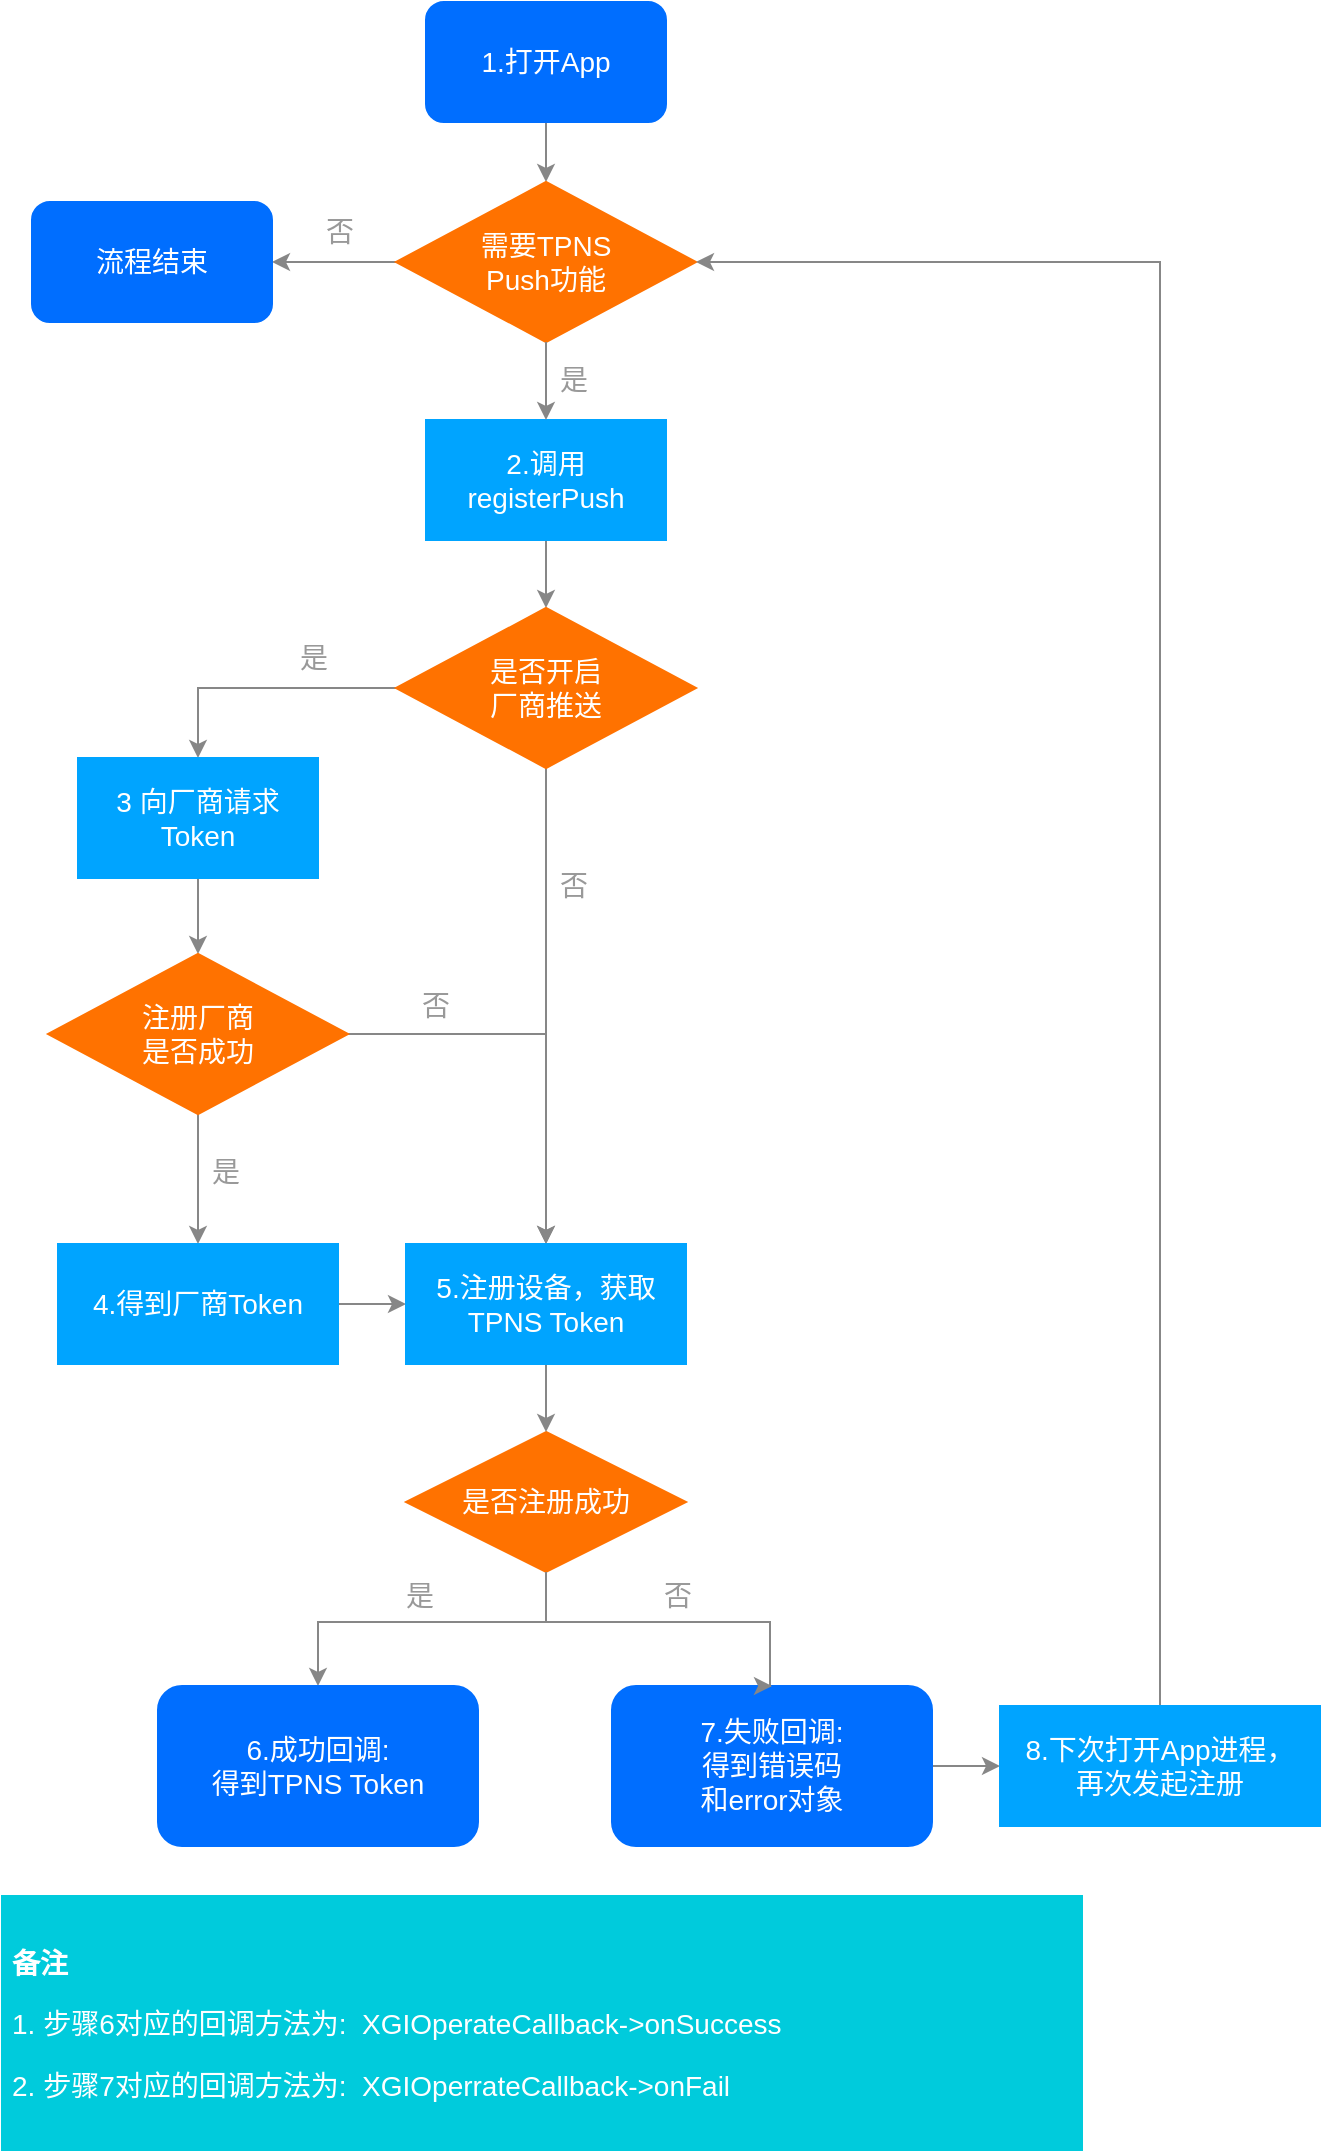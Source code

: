 <mxfile version="13.10.5" type="github">
  <diagram id="-N9uZjTop2ZxeEDGDAec" name="Page-1">
    <mxGraphModel dx="1426" dy="1816" grid="0" gridSize="10" guides="1" tooltips="1" connect="1" arrows="1" fold="1" page="1" pageScale="1" pageWidth="850" pageHeight="1100" math="0" shadow="0">
      <root>
        <mxCell id="0" />
        <mxCell id="1" parent="0" />
        <mxCell id="223" value="" style="endArrow=classic;html=1;exitX=0.5;exitY=1;exitDx=0;exitDy=0;entryX=0.5;entryY=0;entryDx=0;entryDy=0;fontSize=14;strokeColor=#878787;" parent="1" source="224" edge="1" target="229">
          <mxGeometry width="50" height="50" relative="1" as="geometry">
            <mxPoint x="417" y="94" as="sourcePoint" />
            <mxPoint x="417" y="114" as="targetPoint" />
          </mxGeometry>
        </mxCell>
        <mxCell id="224" value="&lt;font face=&quot;helvetica&quot; style=&quot;font-size: 14px;&quot;&gt;1.打开App&lt;/font&gt;" style="rounded=1;whiteSpace=wrap;html=1;fillColor=#006EFF;strokeColor=#006EFF;fontSize=14;fontColor=#FFFFFF;" parent="1" vertex="1">
          <mxGeometry x="357" y="-6" width="120" height="60" as="geometry" />
        </mxCell>
        <mxCell id="eIAg3NtYQfZgP2ZfOpcJ-263" value="" style="edgeStyle=orthogonalEdgeStyle;rounded=0;orthogonalLoop=1;jettySize=auto;html=1;strokeColor=#878787;fontSize=14;fontColor=#FFFFFF;" edge="1" parent="1" source="226" target="233">
          <mxGeometry relative="1" as="geometry" />
        </mxCell>
        <mxCell id="226" value="&lt;font face=&quot;helvetica&quot; style=&quot;font-size: 14px;&quot;&gt;&lt;font style=&quot;font-size: 14px;&quot;&gt;2.调用&lt;br style=&quot;font-size: 14px;&quot;&gt;registerPush&lt;/font&gt;&lt;br style=&quot;font-size: 14px;&quot;&gt;&lt;/font&gt;" style="rounded=0;whiteSpace=wrap;html=1;fontSize=14;fillColor=#00A4FF;strokeColor=#00A4FF;fontColor=#FFFFFF;" parent="1" vertex="1">
          <mxGeometry x="357" y="203" width="120" height="60" as="geometry" />
        </mxCell>
        <mxCell id="227" value="是" style="text;html=1;strokeColor=none;fillColor=none;align=center;verticalAlign=middle;whiteSpace=wrap;rounded=0;fontSize=14;fontColor=#999999;" parent="1" vertex="1">
          <mxGeometry x="419" y="171" width="24" height="24" as="geometry" />
        </mxCell>
        <mxCell id="228" style="edgeStyle=orthogonalEdgeStyle;rounded=0;orthogonalLoop=1;jettySize=auto;html=1;exitX=0;exitY=0.5;exitDx=0;exitDy=0;entryX=1;entryY=0.5;entryDx=0;entryDy=0;fontSize=14;strokeColor=#878787;" parent="1" source="229" target="245" edge="1">
          <mxGeometry relative="1" as="geometry">
            <mxPoint x="287" y="134" as="targetPoint" />
          </mxGeometry>
        </mxCell>
        <mxCell id="229" value="需要TPNS&lt;br&gt;Push功能" style="rhombus;whiteSpace=wrap;html=1;fontSize=14;fillColor=#FF7200;strokeColor=#FF7200;fontColor=#FFFFFF;" parent="1" vertex="1">
          <mxGeometry x="342" y="84" width="150" height="80" as="geometry" />
        </mxCell>
        <mxCell id="230" value="" style="edgeStyle=orthogonalEdgeStyle;rounded=0;orthogonalLoop=1;jettySize=auto;html=1;exitX=0.5;exitY=1;exitDx=0;exitDy=0;fontSize=14;strokeColor=#878787;" parent="1" source="229" edge="1" target="226">
          <mxGeometry relative="1" as="geometry">
            <mxPoint x="427" y="284" as="sourcePoint" />
            <mxPoint x="417" y="204" as="targetPoint" />
          </mxGeometry>
        </mxCell>
        <mxCell id="231" style="edgeStyle=orthogonalEdgeStyle;rounded=0;orthogonalLoop=1;jettySize=auto;html=1;entryX=0.5;entryY=0;entryDx=0;entryDy=0;fontSize=14;strokeColor=#878787;" parent="1" source="233" target="236" edge="1">
          <mxGeometry relative="1" as="geometry">
            <mxPoint x="237" y="430" as="targetPoint" />
          </mxGeometry>
        </mxCell>
        <mxCell id="eIAg3NtYQfZgP2ZfOpcJ-265" style="edgeStyle=orthogonalEdgeStyle;rounded=0;orthogonalLoop=1;jettySize=auto;html=1;strokeColor=#878787;fontSize=14;fontColor=#FFFFFF;" edge="1" parent="1" source="233" target="257">
          <mxGeometry relative="1" as="geometry" />
        </mxCell>
        <mxCell id="233" value="是否开启&lt;br&gt;厂商推送" style="rhombus;whiteSpace=wrap;html=1;fontSize=14;fillColor=#FF7200;strokeColor=#FF7200;fontColor=#FFFFFF;" parent="1" vertex="1">
          <mxGeometry x="342" y="297" width="150" height="80" as="geometry" />
        </mxCell>
        <mxCell id="234" value="是" style="text;html=1;strokeColor=none;fillColor=none;align=center;verticalAlign=middle;whiteSpace=wrap;rounded=0;fontSize=14;fontColor=#999999;" parent="1" vertex="1">
          <mxGeometry x="289" y="310" width="24" height="24" as="geometry" />
        </mxCell>
        <mxCell id="235" style="edgeStyle=orthogonalEdgeStyle;rounded=0;orthogonalLoop=1;jettySize=auto;html=1;exitX=0.5;exitY=1;exitDx=0;exitDy=0;entryX=0.5;entryY=0;entryDx=0;entryDy=0;fontSize=14;strokeColor=#878787;" parent="1" source="236" target="252" edge="1">
          <mxGeometry relative="1" as="geometry" />
        </mxCell>
        <mxCell id="236" value="3 向厂商请求 Token" style="rounded=0;whiteSpace=wrap;html=1;fontSize=14;fillColor=#00A4FF;strokeColor=#00A4FF;fontColor=#FFFFFF;" parent="1" vertex="1">
          <mxGeometry x="183" y="372" width="120" height="60" as="geometry" />
        </mxCell>
        <mxCell id="238" style="edgeStyle=orthogonalEdgeStyle;rounded=0;orthogonalLoop=1;jettySize=auto;html=1;exitX=0.5;exitY=1;exitDx=0;exitDy=0;entryX=0.5;entryY=0;entryDx=0;entryDy=0;fontSize=14;strokeColor=#878787;" parent="1" source="239" target="240" edge="1">
          <mxGeometry relative="1" as="geometry">
            <Array as="points">
              <mxPoint x="417" y="804" />
              <mxPoint x="303" y="804" />
            </Array>
          </mxGeometry>
        </mxCell>
        <mxCell id="239" value="是否注册成功" style="rhombus;whiteSpace=wrap;html=1;fontSize=14;fillColor=#FF7200;strokeColor=#FF7200;fontColor=#FFFFFF;" parent="1" vertex="1">
          <mxGeometry x="347" y="709" width="140" height="70" as="geometry" />
        </mxCell>
        <mxCell id="240" value="&lt;font style=&quot;font-size: 14px;&quot;&gt;6.成功回调: &lt;br style=&quot;font-size: 14px;&quot;&gt;得到TPNS Token&lt;/font&gt;" style="rounded=1;whiteSpace=wrap;html=1;fontSize=14;fillColor=#006EFF;strokeColor=#006EFF;fontColor=#FFFFFF;" parent="1" vertex="1">
          <mxGeometry x="223" y="836" width="160" height="80" as="geometry" />
        </mxCell>
        <mxCell id="eIAg3NtYQfZgP2ZfOpcJ-268" style="edgeStyle=orthogonalEdgeStyle;rounded=0;orthogonalLoop=1;jettySize=auto;html=1;strokeColor=#878787;fontSize=14;fontColor=#FFFFFF;" edge="1" parent="1" source="242" target="244">
          <mxGeometry relative="1" as="geometry" />
        </mxCell>
        <mxCell id="242" value="&lt;font style=&quot;font-size: 14px&quot;&gt;7.失败回调: &lt;br style=&quot;font-size: 14px&quot;&gt;得到错误码&lt;br&gt;和error对象&lt;/font&gt;" style="rounded=1;whiteSpace=wrap;html=1;fontSize=14;fillColor=#006EFF;strokeColor=#006EFF;fontColor=#FFFFFF;" parent="1" vertex="1">
          <mxGeometry x="450" y="836" width="160" height="80" as="geometry" />
        </mxCell>
        <mxCell id="243" style="edgeStyle=orthogonalEdgeStyle;rounded=0;orthogonalLoop=1;jettySize=auto;html=1;exitX=0.5;exitY=0;exitDx=0;exitDy=0;entryX=1;entryY=0.5;entryDx=0;entryDy=0;fontSize=14;strokeColor=#878787;" parent="1" source="244" target="229" edge="1">
          <mxGeometry relative="1" as="geometry" />
        </mxCell>
        <mxCell id="244" value="8.下次打开App进程，&lt;br&gt;再次发起注册" style="rounded=0;whiteSpace=wrap;html=1;fontSize=14;fillColor=#00A4FF;strokeColor=#00A4FF;fontColor=#FFFFFF;" parent="1" vertex="1">
          <mxGeometry x="644" y="846" width="160" height="60" as="geometry" />
        </mxCell>
        <mxCell id="245" value="&lt;font face=&quot;helvetica&quot; style=&quot;font-size: 14px;&quot;&gt;流程结束&lt;br style=&quot;font-size: 14px;&quot;&gt;&lt;/font&gt;" style="rounded=1;whiteSpace=wrap;html=1;fillColor=#006EFF;strokeColor=#006EFF;fontSize=14;fontColor=#FFFFFF;" parent="1" vertex="1">
          <mxGeometry x="160" y="94" width="120" height="60" as="geometry" />
        </mxCell>
        <mxCell id="246" value="否" style="text;html=1;strokeColor=none;fillColor=none;align=center;verticalAlign=middle;whiteSpace=wrap;rounded=0;fontSize=14;fontColor=#999999;" parent="1" vertex="1">
          <mxGeometry x="302" y="97" width="24" height="24" as="geometry" />
        </mxCell>
        <mxCell id="247" value="是" style="text;html=1;strokeColor=none;fillColor=none;align=center;verticalAlign=middle;whiteSpace=wrap;rounded=0;fontSize=14;fontColor=#999999;" parent="1" vertex="1">
          <mxGeometry x="342" y="779" width="24" height="24" as="geometry" />
        </mxCell>
        <mxCell id="248" style="edgeStyle=orthogonalEdgeStyle;rounded=0;orthogonalLoop=1;jettySize=auto;html=1;entryX=0.5;entryY=0;entryDx=0;entryDy=0;exitX=0.5;exitY=1;exitDx=0;exitDy=0;fontSize=14;strokeColor=#878787;" parent="1" source="239" target="242" edge="1">
          <mxGeometry relative="1" as="geometry">
            <Array as="points">
              <mxPoint x="417" y="804" />
              <mxPoint x="529" y="804" />
            </Array>
          </mxGeometry>
        </mxCell>
        <mxCell id="249" value="否" style="text;html=1;strokeColor=none;fillColor=none;align=center;verticalAlign=middle;whiteSpace=wrap;rounded=0;fontSize=14;fontColor=#999999;" parent="1" vertex="1">
          <mxGeometry x="471" y="779" width="24" height="24" as="geometry" />
        </mxCell>
        <mxCell id="250" style="edgeStyle=orthogonalEdgeStyle;rounded=0;orthogonalLoop=1;jettySize=auto;html=1;exitX=0.5;exitY=1;exitDx=0;exitDy=0;fontSize=14;strokeColor=#878787;" parent="1" source="252" target="254" edge="1">
          <mxGeometry relative="1" as="geometry" />
        </mxCell>
        <mxCell id="eIAg3NtYQfZgP2ZfOpcJ-267" style="edgeStyle=orthogonalEdgeStyle;rounded=0;orthogonalLoop=1;jettySize=auto;html=1;entryX=0.5;entryY=0;entryDx=0;entryDy=0;strokeColor=#878787;fontSize=14;fontColor=#FFFFFF;" edge="1" parent="1" source="252" target="257">
          <mxGeometry relative="1" as="geometry" />
        </mxCell>
        <mxCell id="252" value="注册厂商&lt;br&gt;是否成功" style="rhombus;whiteSpace=wrap;html=1;fontSize=14;fillColor=#FF7200;strokeColor=#FF7200;fontColor=#FFFFFF;" parent="1" vertex="1">
          <mxGeometry x="168" y="470" width="150" height="80" as="geometry" />
        </mxCell>
        <mxCell id="eIAg3NtYQfZgP2ZfOpcJ-264" style="edgeStyle=orthogonalEdgeStyle;rounded=0;orthogonalLoop=1;jettySize=auto;html=1;entryX=0;entryY=0.5;entryDx=0;entryDy=0;strokeColor=#878787;fontSize=14;fontColor=#FFFFFF;" edge="1" parent="1" source="254" target="257">
          <mxGeometry relative="1" as="geometry">
            <Array as="points">
              <mxPoint x="347" y="645" />
            </Array>
          </mxGeometry>
        </mxCell>
        <mxCell id="254" value="4.得到厂商Token" style="rounded=0;whiteSpace=wrap;html=1;fontSize=14;fillColor=#00A4FF;strokeColor=#00A4FF;fontColor=#FFFFFF;" parent="1" vertex="1">
          <mxGeometry x="173" y="615" width="140" height="60" as="geometry" />
        </mxCell>
        <mxCell id="eIAg3NtYQfZgP2ZfOpcJ-266" style="edgeStyle=orthogonalEdgeStyle;rounded=0;orthogonalLoop=1;jettySize=auto;html=1;strokeColor=#878787;fontSize=14;fontColor=#FFFFFF;" edge="1" parent="1" source="257" target="239">
          <mxGeometry relative="1" as="geometry" />
        </mxCell>
        <mxCell id="257" value="5.注册设备，获取TPNS Token" style="rounded=0;whiteSpace=wrap;html=1;fontSize=14;fillColor=#00A4FF;strokeColor=#00A4FF;fontColor=#FFFFFF;" parent="1" vertex="1">
          <mxGeometry x="347" y="615" width="140" height="60" as="geometry" />
        </mxCell>
        <mxCell id="-nzgm7WKdkM6JQM_r52S-259" value="&lt;h1 style=&quot;font-size: 14px&quot;&gt;&lt;br&gt;&lt;/h1&gt;&lt;h1 style=&quot;font-size: 14px&quot;&gt;备注&lt;/h1&gt;&lt;p style=&quot;font-family: &amp;quot;helvetica&amp;quot; ; font-size: 14px&quot;&gt;1. 步骤6对应的回调方法为:&amp;nbsp;&amp;nbsp;XGIOperateCallback-&amp;gt;onSuccess&lt;/p&gt;&lt;p style=&quot;font-family: &amp;quot;helvetica&amp;quot; ; font-size: 14px&quot;&gt;2. 步骤7对应的回调方法为:&amp;nbsp; XGIOperrateCallback-&amp;gt;onFail&lt;/p&gt;&lt;p style=&quot;font-size: 14px&quot;&gt;&lt;br style=&quot;font-size: 14px&quot;&gt;&lt;/p&gt;" style="text;html=1;spacing=5;spacingTop=-20;whiteSpace=wrap;overflow=hidden;rounded=0;fontSize=14;fillColor=#00CBDC;strokeColor=#00CBDC;fontColor=#FFFFFF;" parent="1" vertex="1">
          <mxGeometry x="145" y="941" width="540" height="127" as="geometry" />
        </mxCell>
        <mxCell id="eIAg3NtYQfZgP2ZfOpcJ-259" value="是" style="text;html=1;strokeColor=none;fillColor=none;align=center;verticalAlign=middle;whiteSpace=wrap;rounded=0;fontSize=14;fontColor=#999999;" vertex="1" parent="1">
          <mxGeometry x="245" y="567" width="24" height="24" as="geometry" />
        </mxCell>
        <mxCell id="eIAg3NtYQfZgP2ZfOpcJ-260" value="否" style="text;html=1;strokeColor=none;fillColor=none;align=center;verticalAlign=middle;whiteSpace=wrap;rounded=0;fontSize=14;fontColor=#999999;" vertex="1" parent="1">
          <mxGeometry x="350" y="484" width="24" height="24" as="geometry" />
        </mxCell>
        <mxCell id="eIAg3NtYQfZgP2ZfOpcJ-261" value="否" style="text;html=1;strokeColor=none;fillColor=none;align=center;verticalAlign=middle;whiteSpace=wrap;rounded=0;fontSize=14;fontColor=#999999;" vertex="1" parent="1">
          <mxGeometry x="419" y="424" width="24" height="24" as="geometry" />
        </mxCell>
      </root>
    </mxGraphModel>
  </diagram>
</mxfile>
